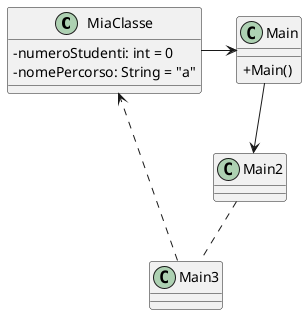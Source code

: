 @startuml
'https://plantuml.com/class-diagram
skinparam classAttributeIconSize 0

"MiaClasse" -> "Main"
"Main" --> "Main2"
"Main2" .. "Main3"
"Main3" .> "MiaClasse"

class "Main"{
    + Main()
}

class "MiaClasse"{
    - numeroStudenti: int = 0
    - nomePercorso: String = "a"
}

@enduml